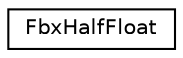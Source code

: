 digraph "クラス階層図"
{
  edge [fontname="Helvetica",fontsize="10",labelfontname="Helvetica",labelfontsize="10"];
  node [fontname="Helvetica",fontsize="10",shape=record];
  rankdir="LR";
  Node0 [label="FbxHalfFloat",height=0.2,width=0.4,color="black", fillcolor="white", style="filled",URL="$class_fbx_half_float.html"];
}
